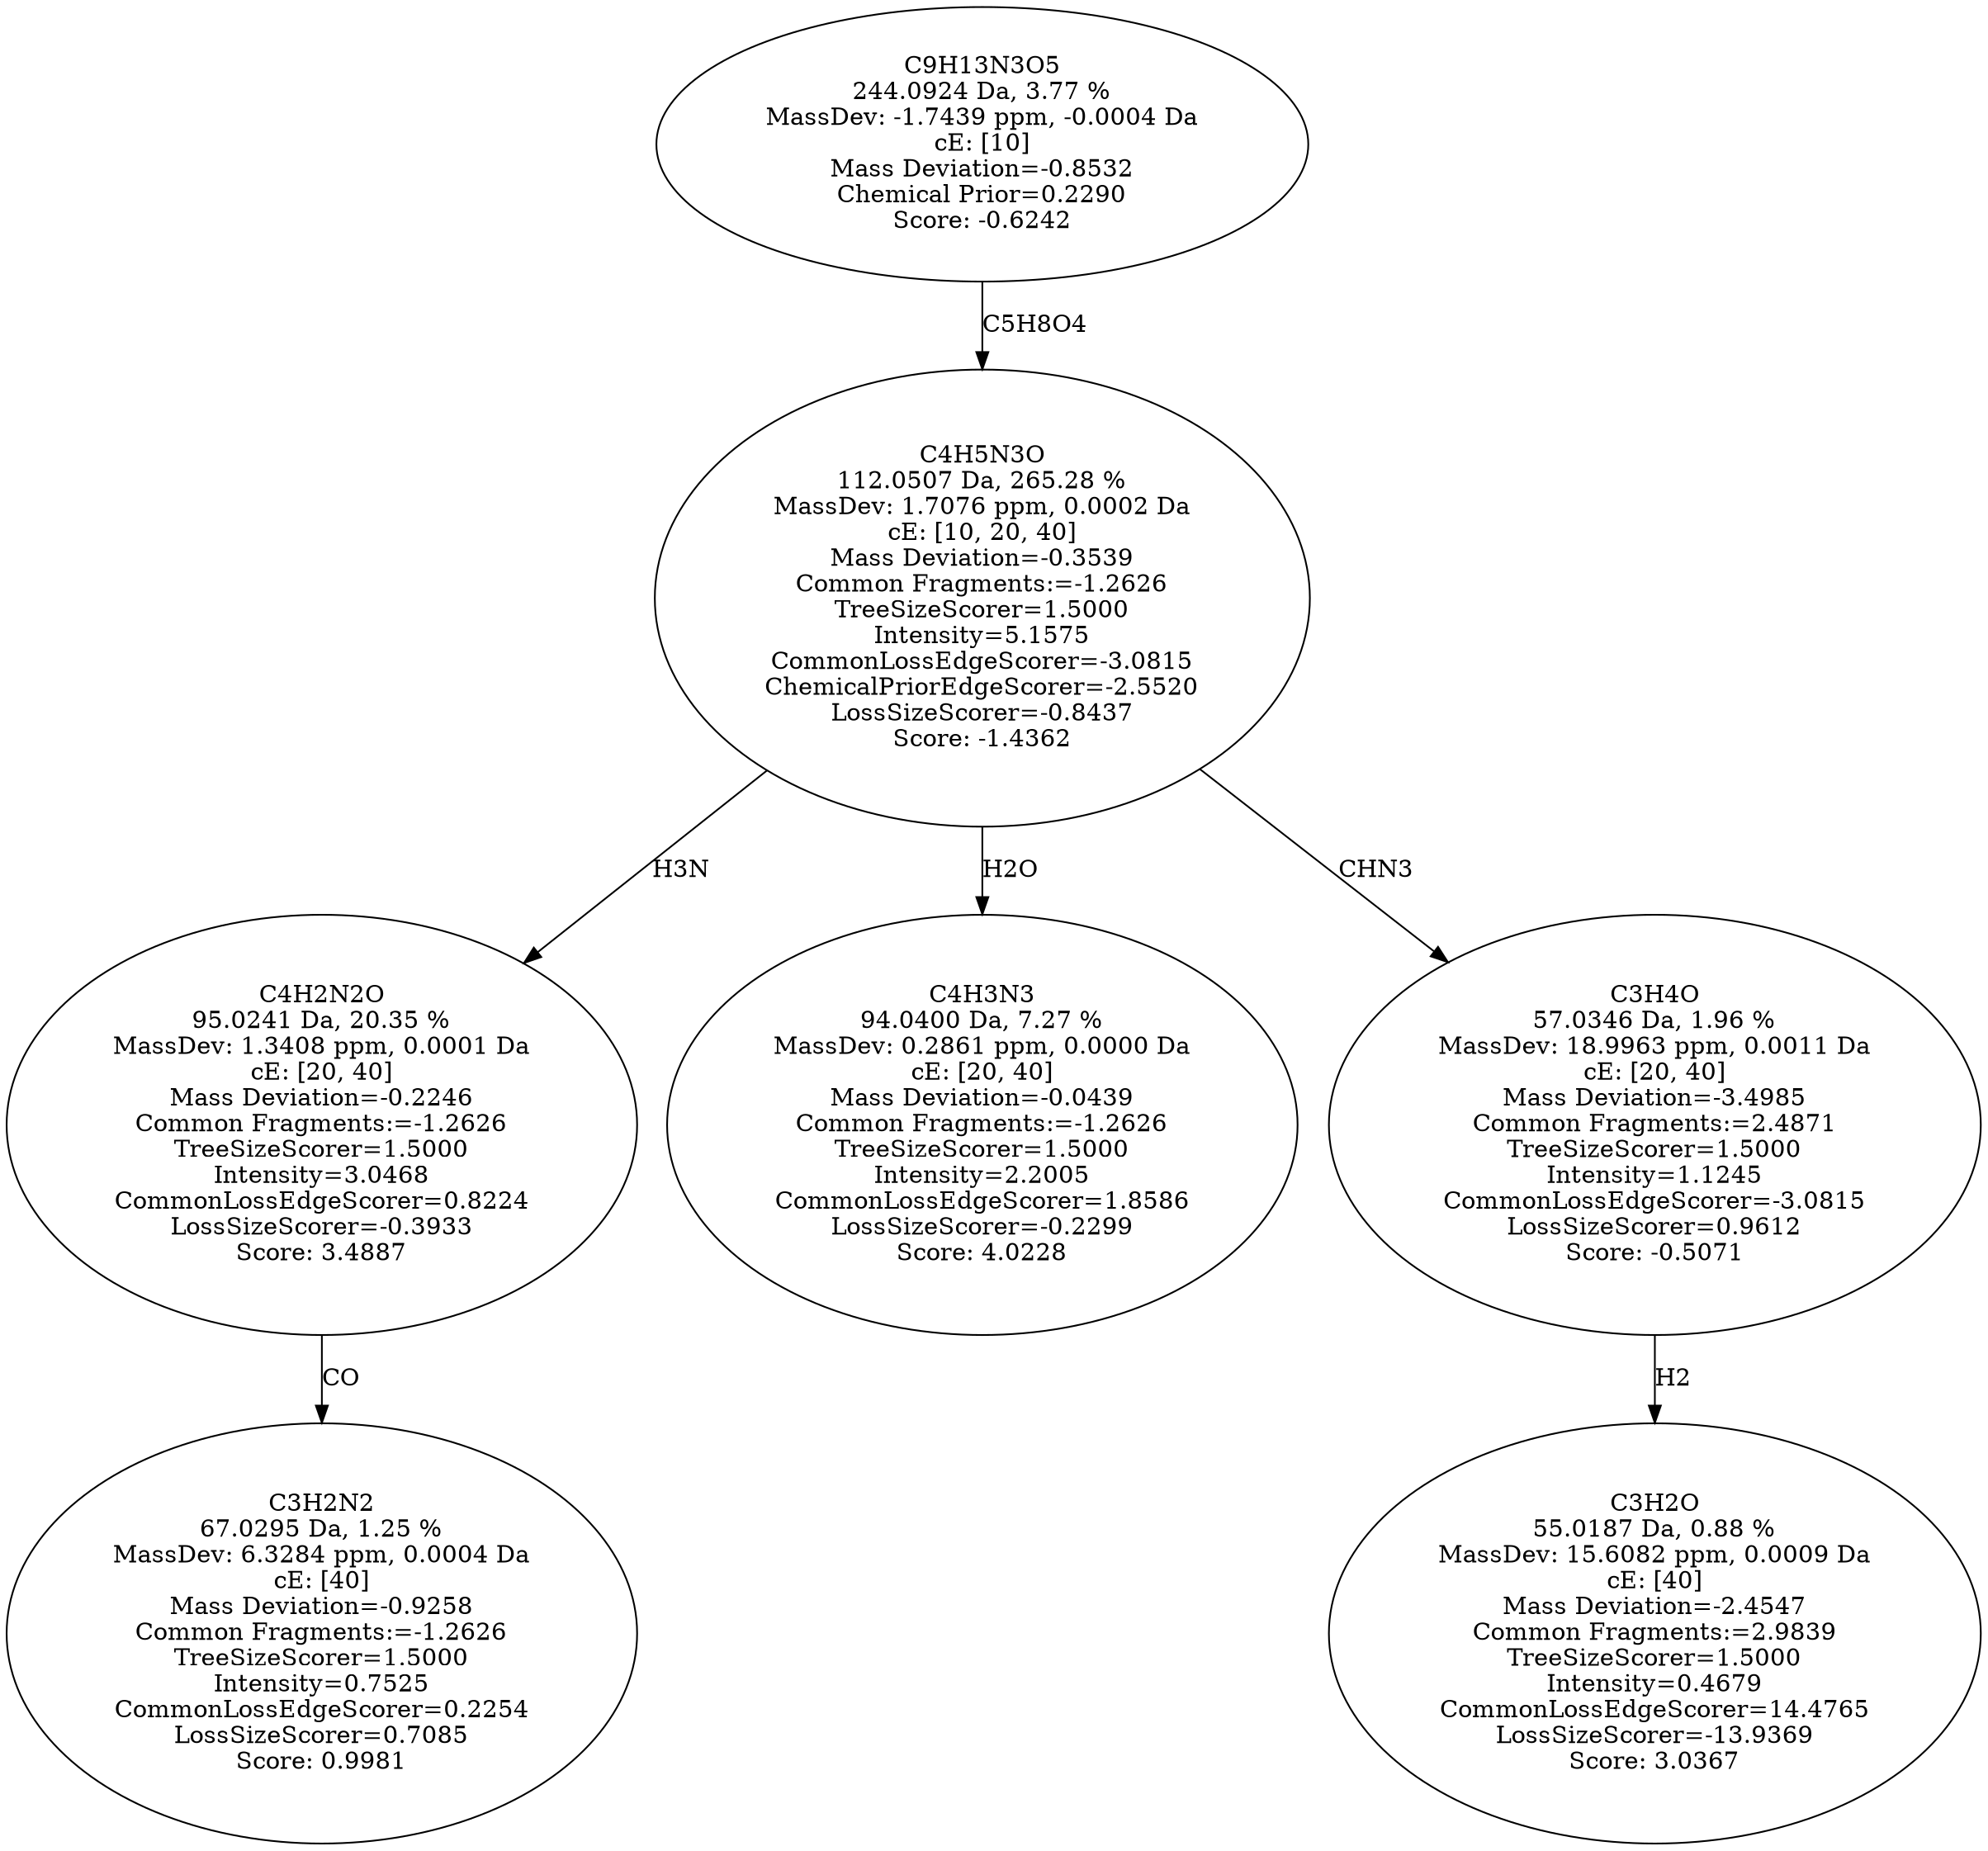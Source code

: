 strict digraph {
v1 [label="C3H2N2\n67.0295 Da, 1.25 %\nMassDev: 6.3284 ppm, 0.0004 Da\ncE: [40]\nMass Deviation=-0.9258\nCommon Fragments:=-1.2626\nTreeSizeScorer=1.5000\nIntensity=0.7525\nCommonLossEdgeScorer=0.2254\nLossSizeScorer=0.7085\nScore: 0.9981"];
v2 [label="C4H2N2O\n95.0241 Da, 20.35 %\nMassDev: 1.3408 ppm, 0.0001 Da\ncE: [20, 40]\nMass Deviation=-0.2246\nCommon Fragments:=-1.2626\nTreeSizeScorer=1.5000\nIntensity=3.0468\nCommonLossEdgeScorer=0.8224\nLossSizeScorer=-0.3933\nScore: 3.4887"];
v3 [label="C4H3N3\n94.0400 Da, 7.27 %\nMassDev: 0.2861 ppm, 0.0000 Da\ncE: [20, 40]\nMass Deviation=-0.0439\nCommon Fragments:=-1.2626\nTreeSizeScorer=1.5000\nIntensity=2.2005\nCommonLossEdgeScorer=1.8586\nLossSizeScorer=-0.2299\nScore: 4.0228"];
v4 [label="C3H2O\n55.0187 Da, 0.88 %\nMassDev: 15.6082 ppm, 0.0009 Da\ncE: [40]\nMass Deviation=-2.4547\nCommon Fragments:=2.9839\nTreeSizeScorer=1.5000\nIntensity=0.4679\nCommonLossEdgeScorer=14.4765\nLossSizeScorer=-13.9369\nScore: 3.0367"];
v5 [label="C3H4O\n57.0346 Da, 1.96 %\nMassDev: 18.9963 ppm, 0.0011 Da\ncE: [20, 40]\nMass Deviation=-3.4985\nCommon Fragments:=2.4871\nTreeSizeScorer=1.5000\nIntensity=1.1245\nCommonLossEdgeScorer=-3.0815\nLossSizeScorer=0.9612\nScore: -0.5071"];
v6 [label="C4H5N3O\n112.0507 Da, 265.28 %\nMassDev: 1.7076 ppm, 0.0002 Da\ncE: [10, 20, 40]\nMass Deviation=-0.3539\nCommon Fragments:=-1.2626\nTreeSizeScorer=1.5000\nIntensity=5.1575\nCommonLossEdgeScorer=-3.0815\nChemicalPriorEdgeScorer=-2.5520\nLossSizeScorer=-0.8437\nScore: -1.4362"];
v7 [label="C9H13N3O5\n244.0924 Da, 3.77 %\nMassDev: -1.7439 ppm, -0.0004 Da\ncE: [10]\nMass Deviation=-0.8532\nChemical Prior=0.2290\nScore: -0.6242"];
v2 -> v1 [label="CO"];
v6 -> v2 [label="H3N"];
v6 -> v3 [label="H2O"];
v5 -> v4 [label="H2"];
v6 -> v5 [label="CHN3"];
v7 -> v6 [label="C5H8O4"];
}